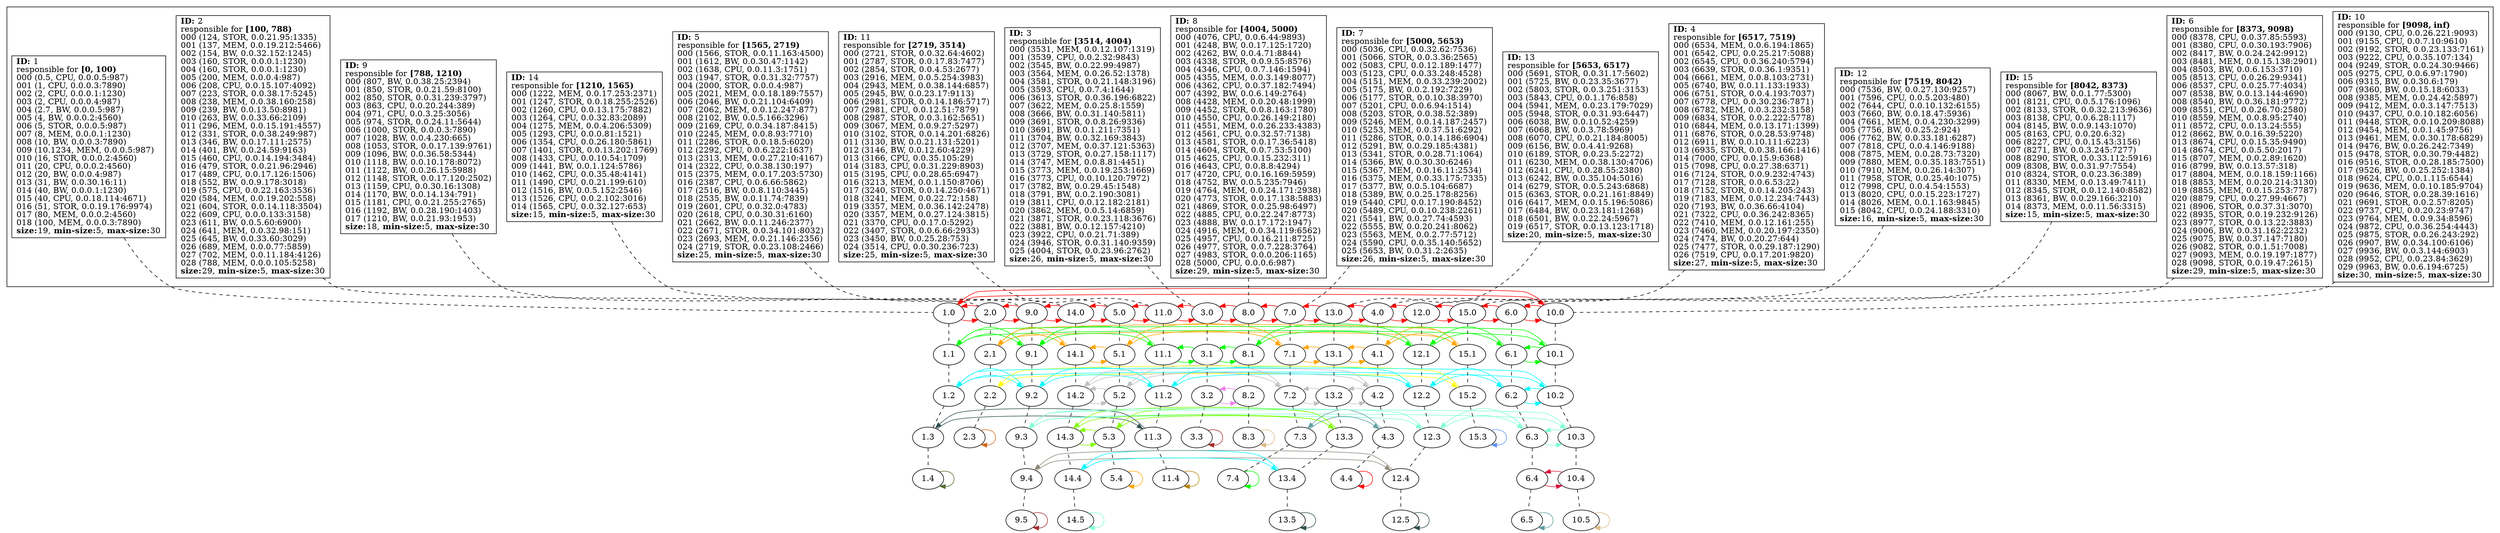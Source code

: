 strict
digraph SkipGraph {

	# vertical
	edge [dir=none style=dashed]
	subgraph {
		"1" -> "1.0" -> "1.1" -> "1.2" -> "1.3" -> "1.4"
		}
	subgraph {
		"2" -> "2.0" -> "2.1" -> "2.2" -> "2.3"
		}
	subgraph {
		"9" -> "9.0" -> "9.1" -> "9.2" -> "9.3" -> "9.4" -> "9.5"
		}
	subgraph {
		"14" -> "14.0" -> "14.1" -> "14.2" -> "14.3" -> "14.4" -> "14.5"
		}
	subgraph {
		"5" -> "5.0" -> "5.1" -> "5.2" -> "5.3" -> "5.4"
		}
	subgraph {
		"11" -> "11.0" -> "11.1" -> "11.2" -> "11.3" -> "11.4"
		}
	subgraph {
		"3" -> "3.0" -> "3.1" -> "3.2" -> "3.3"
		}
	subgraph {
		"8" -> "8.0" -> "8.1" -> "8.2" -> "8.3"
		}
	subgraph {
		"7" -> "7.0" -> "7.1" -> "7.2" -> "7.3" -> "7.4"
		}
	subgraph {
		"13" -> "13.0" -> "13.1" -> "13.2" -> "13.3" -> "13.4" -> "13.5"
		}
	subgraph {
		"4" -> "4.0" -> "4.1" -> "4.2" -> "4.3" -> "4.4"
		}
	subgraph {
		"12" -> "12.0" -> "12.1" -> "12.2" -> "12.3" -> "12.4" -> "12.5"
		}
	subgraph {
		"15" -> "15.0" -> "15.1" -> "15.2" -> "15.3"
		}
	subgraph {
		"6" -> "6.0" -> "6.1" -> "6.2" -> "6.3" -> "6.4" -> "6.5"
		}
	subgraph {
		"10" -> "10.0" -> "10.1" -> "10.2" -> "10.3" -> "10.4" -> "10.5"
		}

	# horizontal
	edge [dir=forward, style=solid]
	subgraph cluster_content {
		rank = same
		"1" [shape=box, label=
			<
				<B>ID:</B> 1<BR ALIGN="LEFT"/>
				responsible for <B>[0, 100)</B><BR ALIGN="LEFT"/>
				000 (0.5, CPU, 0.0.0.5:987)<BR ALIGN="LEFT"/>
				001 (1, CPU, 0.0.0.3:7890)<BR ALIGN="LEFT"/>
				002 (2, CPU, 0.0.0.1:1230)<BR ALIGN="LEFT"/>
				003 (2, CPU, 0.0.0.4:987)<BR ALIGN="LEFT"/>
				004 (2.7, BW, 0.0.0.5:987)<BR ALIGN="LEFT"/>
				005 (4, BW, 0.0.0.2:4560)<BR ALIGN="LEFT"/>
				006 (5, STOR, 0.0.0.5:987)<BR ALIGN="LEFT"/>
				007 (8, MEM, 0.0.0.1:1230)<BR ALIGN="LEFT"/>
				008 (10, BW, 0.0.0.3:7890)<BR ALIGN="LEFT"/>
				009 (10.1234, MEM, 0.0.0.5:987)<BR ALIGN="LEFT"/>
				010 (16, STOR, 0.0.0.2:4560)<BR ALIGN="LEFT"/>
				011 (20, CPU, 0.0.0.2:4560)<BR ALIGN="LEFT"/>
				012 (20, BW, 0.0.0.4:987)<BR ALIGN="LEFT"/>
				013 (31, BW, 0.0.30.16:11)<BR ALIGN="LEFT"/>
				014 (40, BW, 0.0.0.1:1230)<BR ALIGN="LEFT"/>
				015 (40, CPU, 0.0.18.114:4671)<BR ALIGN="LEFT"/>
				016 (51, STOR, 0.0.19.176:9974)<BR ALIGN="LEFT"/>
				017 (80, MEM, 0.0.0.2:4560)<BR ALIGN="LEFT"/>
				018 (100, MEM, 0.0.0.3:7890)<BR ALIGN="LEFT"/>
			<B>size:</B>19, <B>min-size:</B>5, <B>max-size:</B>30<BR ALIGN="LEFT"/>			>]
		"2" [shape=box, label=
			<
				<B>ID:</B> 2<BR ALIGN="LEFT"/>
				responsible for <B>[100, 788)</B><BR ALIGN="LEFT"/>
				000 (124, STOR, 0.0.21.95:1335)<BR ALIGN="LEFT"/>
				001 (137, MEM, 0.0.19.212:5466)<BR ALIGN="LEFT"/>
				002 (154, BW, 0.0.32.152:1245)<BR ALIGN="LEFT"/>
				003 (160, STOR, 0.0.0.1:1230)<BR ALIGN="LEFT"/>
				004 (160, STOR, 0.0.0.1:1230)<BR ALIGN="LEFT"/>
				005 (200, MEM, 0.0.0.4:987)<BR ALIGN="LEFT"/>
				006 (208, CPU, 0.0.15.107:4092)<BR ALIGN="LEFT"/>
				007 (223, STOR, 0.0.38.17:5245)<BR ALIGN="LEFT"/>
				008 (238, MEM, 0.0.38.160:258)<BR ALIGN="LEFT"/>
				009 (239, BW, 0.0.13.50:8981)<BR ALIGN="LEFT"/>
				010 (263, BW, 0.0.33.66:2109)<BR ALIGN="LEFT"/>
				011 (296, MEM, 0.0.15.191:4557)<BR ALIGN="LEFT"/>
				012 (331, STOR, 0.0.38.249:987)<BR ALIGN="LEFT"/>
				013 (346, BW, 0.0.17.111:2575)<BR ALIGN="LEFT"/>
				014 (401, BW, 0.0.24.59:9163)<BR ALIGN="LEFT"/>
				015 (460, CPU, 0.0.14.194:3484)<BR ALIGN="LEFT"/>
				016 (479, STOR, 0.0.21.96:2946)<BR ALIGN="LEFT"/>
				017 (489, CPU, 0.0.17.126:1506)<BR ALIGN="LEFT"/>
				018 (552, BW, 0.0.9.178:3018)<BR ALIGN="LEFT"/>
				019 (575, CPU, 0.0.22.163:3536)<BR ALIGN="LEFT"/>
				020 (584, MEM, 0.0.19.202:558)<BR ALIGN="LEFT"/>
				021 (604, STOR, 0.0.14.118:3504)<BR ALIGN="LEFT"/>
				022 (609, CPU, 0.0.0.133:3158)<BR ALIGN="LEFT"/>
				023 (611, BW, 0.0.5.60:6900)<BR ALIGN="LEFT"/>
				024 (641, MEM, 0.0.32.98:151)<BR ALIGN="LEFT"/>
				025 (645, BW, 0.0.33.60:3029)<BR ALIGN="LEFT"/>
				026 (689, MEM, 0.0.0.77:5859)<BR ALIGN="LEFT"/>
				027 (702, MEM, 0.0.11.184:4126)<BR ALIGN="LEFT"/>
				028 (788, MEM, 0.0.0.105:5258)<BR ALIGN="LEFT"/>
			<B>size:</B>29, <B>min-size:</B>5, <B>max-size:</B>30<BR ALIGN="LEFT"/>			>]
		"9" [shape=box, label=
			<
				<B>ID:</B> 9<BR ALIGN="LEFT"/>
				responsible for <B>[788, 1210)</B><BR ALIGN="LEFT"/>
				000 (807, BW, 0.0.38.25:2394)<BR ALIGN="LEFT"/>
				001 (850, STOR, 0.0.21.59:8100)<BR ALIGN="LEFT"/>
				002 (850, STOR, 0.0.31.239:3797)<BR ALIGN="LEFT"/>
				003 (863, CPU, 0.0.20.244:389)<BR ALIGN="LEFT"/>
				004 (971, CPU, 0.0.3.25:3056)<BR ALIGN="LEFT"/>
				005 (974, STOR, 0.0.24.11:5644)<BR ALIGN="LEFT"/>
				006 (1000, STOR, 0.0.0.3:7890)<BR ALIGN="LEFT"/>
				007 (1028, BW, 0.0.4.230:665)<BR ALIGN="LEFT"/>
				008 (1053, STOR, 0.0.17.139:9761)<BR ALIGN="LEFT"/>
				009 (1096, BW, 0.0.36.58:5344)<BR ALIGN="LEFT"/>
				010 (1118, BW, 0.0.10.178:8072)<BR ALIGN="LEFT"/>
				011 (1122, BW, 0.0.26.15:5988)<BR ALIGN="LEFT"/>
				012 (1148, STOR, 0.0.17.120:2502)<BR ALIGN="LEFT"/>
				013 (1159, CPU, 0.0.30.16:1308)<BR ALIGN="LEFT"/>
				014 (1170, BW, 0.0.14.134:791)<BR ALIGN="LEFT"/>
				015 (1181, CPU, 0.0.21.255:2765)<BR ALIGN="LEFT"/>
				016 (1192, BW, 0.0.28.190:1403)<BR ALIGN="LEFT"/>
				017 (1210, BW, 0.0.21.93:1953)<BR ALIGN="LEFT"/>
			<B>size:</B>18, <B>min-size:</B>5, <B>max-size:</B>30<BR ALIGN="LEFT"/>			>]
		"14" [shape=box, label=
			<
				<B>ID:</B> 14<BR ALIGN="LEFT"/>
				responsible for <B>[1210, 1565)</B><BR ALIGN="LEFT"/>
				000 (1222, MEM, 0.0.17.253:2371)<BR ALIGN="LEFT"/>
				001 (1247, STOR, 0.0.18.255:2526)<BR ALIGN="LEFT"/>
				002 (1260, CPU, 0.0.13.175:7882)<BR ALIGN="LEFT"/>
				003 (1264, CPU, 0.0.32.83:2089)<BR ALIGN="LEFT"/>
				004 (1275, MEM, 0.0.4.206:5309)<BR ALIGN="LEFT"/>
				005 (1293, CPU, 0.0.0.81:1521)<BR ALIGN="LEFT"/>
				006 (1354, CPU, 0.0.26.180:5861)<BR ALIGN="LEFT"/>
				007 (1401, STOR, 0.0.13.202:1769)<BR ALIGN="LEFT"/>
				008 (1433, CPU, 0.0.10.54:1709)<BR ALIGN="LEFT"/>
				009 (1441, BW, 0.0.1.124:5786)<BR ALIGN="LEFT"/>
				010 (1462, CPU, 0.0.35.48:4141)<BR ALIGN="LEFT"/>
				011 (1490, CPU, 0.0.21.199:610)<BR ALIGN="LEFT"/>
				012 (1516, BW, 0.0.5.152:2546)<BR ALIGN="LEFT"/>
				013 (1526, CPU, 0.0.2.102:3016)<BR ALIGN="LEFT"/>
				014 (1565, CPU, 0.0.32.127:653)<BR ALIGN="LEFT"/>
			<B>size:</B>15, <B>min-size:</B>5, <B>max-size:</B>30<BR ALIGN="LEFT"/>			>]
		"5" [shape=box, label=
			<
				<B>ID:</B> 5<BR ALIGN="LEFT"/>
				responsible for <B>[1565, 2719)</B><BR ALIGN="LEFT"/>
				000 (1566, STOR, 0.0.11.163:4500)<BR ALIGN="LEFT"/>
				001 (1612, BW, 0.0.30.47:1142)<BR ALIGN="LEFT"/>
				002 (1638, CPU, 0.0.11.3:1751)<BR ALIGN="LEFT"/>
				003 (1947, STOR, 0.0.31.32:7757)<BR ALIGN="LEFT"/>
				004 (2000, STOR, 0.0.0.4:987)<BR ALIGN="LEFT"/>
				005 (2021, MEM, 0.0.18.189:7557)<BR ALIGN="LEFT"/>
				006 (2046, BW, 0.0.21.104:6409)<BR ALIGN="LEFT"/>
				007 (2062, MEM, 0.0.12.247:877)<BR ALIGN="LEFT"/>
				008 (2102, BW, 0.0.5.166:3296)<BR ALIGN="LEFT"/>
				009 (2169, CPU, 0.0.34.187:8415)<BR ALIGN="LEFT"/>
				010 (2245, MEM, 0.0.8.93:7710)<BR ALIGN="LEFT"/>
				011 (2286, STOR, 0.0.18.5:6020)<BR ALIGN="LEFT"/>
				012 (2292, CPU, 0.0.6.222:1637)<BR ALIGN="LEFT"/>
				013 (2313, MEM, 0.0.27.210:4167)<BR ALIGN="LEFT"/>
				014 (2322, CPU, 0.0.38.130:197)<BR ALIGN="LEFT"/>
				015 (2375, MEM, 0.0.17.203:5730)<BR ALIGN="LEFT"/>
				016 (2387, CPU, 0.0.6.66:5862)<BR ALIGN="LEFT"/>
				017 (2516, BW, 0.0.8.110:3445)<BR ALIGN="LEFT"/>
				018 (2535, BW, 0.0.11.74:7839)<BR ALIGN="LEFT"/>
				019 (2601, CPU, 0.0.32.0:4783)<BR ALIGN="LEFT"/>
				020 (2618, CPU, 0.0.30.31:6160)<BR ALIGN="LEFT"/>
				021 (2662, BW, 0.0.11.246:2377)<BR ALIGN="LEFT"/>
				022 (2671, STOR, 0.0.34.101:8032)<BR ALIGN="LEFT"/>
				023 (2693, MEM, 0.0.21.146:2356)<BR ALIGN="LEFT"/>
				024 (2719, STOR, 0.0.23.108:2466)<BR ALIGN="LEFT"/>
			<B>size:</B>25, <B>min-size:</B>5, <B>max-size:</B>30<BR ALIGN="LEFT"/>			>]
		"11" [shape=box, label=
			<
				<B>ID:</B> 11<BR ALIGN="LEFT"/>
				responsible for <B>[2719, 3514)</B><BR ALIGN="LEFT"/>
				000 (2721, STOR, 0.0.32.64:4602)<BR ALIGN="LEFT"/>
				001 (2787, STOR, 0.0.17.83:7477)<BR ALIGN="LEFT"/>
				002 (2854, STOR, 0.0.4.53:2677)<BR ALIGN="LEFT"/>
				003 (2916, MEM, 0.0.5.254:3983)<BR ALIGN="LEFT"/>
				004 (2943, MEM, 0.0.38.144:6857)<BR ALIGN="LEFT"/>
				005 (2945, BW, 0.0.23.17:9113)<BR ALIGN="LEFT"/>
				006 (2981, STOR, 0.0.14.186:5717)<BR ALIGN="LEFT"/>
				007 (2981, CPU, 0.0.12.51:7879)<BR ALIGN="LEFT"/>
				008 (2987, STOR, 0.0.3.162:5651)<BR ALIGN="LEFT"/>
				009 (3067, MEM, 0.0.9.27:5297)<BR ALIGN="LEFT"/>
				010 (3102, STOR, 0.0.14.201:6826)<BR ALIGN="LEFT"/>
				011 (3130, BW, 0.0.21.131:5201)<BR ALIGN="LEFT"/>
				012 (3146, BW, 0.0.12.60:4229)<BR ALIGN="LEFT"/>
				013 (3166, CPU, 0.0.35.105:29)<BR ALIGN="LEFT"/>
				014 (3183, CPU, 0.0.31.229:8903)<BR ALIGN="LEFT"/>
				015 (3195, CPU, 0.0.28.65:6947)<BR ALIGN="LEFT"/>
				016 (3213, MEM, 0.0.1.150:8706)<BR ALIGN="LEFT"/>
				017 (3240, STOR, 0.0.14.250:4671)<BR ALIGN="LEFT"/>
				018 (3241, MEM, 0.0.22.72:158)<BR ALIGN="LEFT"/>
				019 (3357, MEM, 0.0.36.142:2478)<BR ALIGN="LEFT"/>
				020 (3357, MEM, 0.0.27.124:3815)<BR ALIGN="LEFT"/>
				021 (3370, CPU, 0.0.17.0:5292)<BR ALIGN="LEFT"/>
				022 (3407, STOR, 0.0.6.66:2933)<BR ALIGN="LEFT"/>
				023 (3450, BW, 0.0.25.28:753)<BR ALIGN="LEFT"/>
				024 (3514, CPU, 0.0.30.236:723)<BR ALIGN="LEFT"/>
			<B>size:</B>25, <B>min-size:</B>5, <B>max-size:</B>30<BR ALIGN="LEFT"/>			>]
		"3" [shape=box, label=
			<
				<B>ID:</B> 3<BR ALIGN="LEFT"/>
				responsible for <B>[3514, 4004)</B><BR ALIGN="LEFT"/>
				000 (3531, MEM, 0.0.12.107:1319)<BR ALIGN="LEFT"/>
				001 (3539, CPU, 0.0.2.32:9843)<BR ALIGN="LEFT"/>
				002 (3545, BW, 0.0.22.99:4987)<BR ALIGN="LEFT"/>
				003 (3564, MEM, 0.0.26.52:1378)<BR ALIGN="LEFT"/>
				004 (3581, STOR, 0.0.21.148:3196)<BR ALIGN="LEFT"/>
				005 (3593, CPU, 0.0.7.4:1644)<BR ALIGN="LEFT"/>
				006 (3613, STOR, 0.0.36.196:6822)<BR ALIGN="LEFT"/>
				007 (3622, MEM, 0.0.25.8:1559)<BR ALIGN="LEFT"/>
				008 (3666, BW, 0.0.31.140:5811)<BR ALIGN="LEFT"/>
				009 (3691, STOR, 0.0.8.26:9336)<BR ALIGN="LEFT"/>
				010 (3691, BW, 0.0.1.211:7351)<BR ALIGN="LEFT"/>
				011 (3704, BW, 0.0.32.169:3843)<BR ALIGN="LEFT"/>
				012 (3707, MEM, 0.0.37.121:5363)<BR ALIGN="LEFT"/>
				013 (3729, STOR, 0.0.27.158:1117)<BR ALIGN="LEFT"/>
				014 (3747, MEM, 0.0.8.81:4451)<BR ALIGN="LEFT"/>
				015 (3773, MEM, 0.0.19.253:1669)<BR ALIGN="LEFT"/>
				016 (3773, CPU, 0.0.10.120:7972)<BR ALIGN="LEFT"/>
				017 (3782, BW, 0.0.29.45:1548)<BR ALIGN="LEFT"/>
				018 (3791, BW, 0.0.2.190:3081)<BR ALIGN="LEFT"/>
				019 (3811, CPU, 0.0.12.182:2181)<BR ALIGN="LEFT"/>
				020 (3862, MEM, 0.0.5.14:6859)<BR ALIGN="LEFT"/>
				021 (3871, STOR, 0.0.23.118:3676)<BR ALIGN="LEFT"/>
				022 (3881, BW, 0.0.12.157:4210)<BR ALIGN="LEFT"/>
				023 (3922, CPU, 0.0.21.71:389)<BR ALIGN="LEFT"/>
				024 (3946, STOR, 0.0.31.140:9359)<BR ALIGN="LEFT"/>
				025 (4004, STOR, 0.0.23.96:2762)<BR ALIGN="LEFT"/>
			<B>size:</B>26, <B>min-size:</B>5, <B>max-size:</B>30<BR ALIGN="LEFT"/>			>]
		"8" [shape=box, label=
			<
				<B>ID:</B> 8<BR ALIGN="LEFT"/>
				responsible for <B>[4004, 5000)</B><BR ALIGN="LEFT"/>
				000 (4076, CPU, 0.0.6.44:9893)<BR ALIGN="LEFT"/>
				001 (4248, BW, 0.0.17.125:1720)<BR ALIGN="LEFT"/>
				002 (4262, BW, 0.0.4.71:8844)<BR ALIGN="LEFT"/>
				003 (4338, STOR, 0.0.9.55:8576)<BR ALIGN="LEFT"/>
				004 (4346, CPU, 0.0.7.146:1594)<BR ALIGN="LEFT"/>
				005 (4355, MEM, 0.0.3.149:8077)<BR ALIGN="LEFT"/>
				006 (4362, CPU, 0.0.37.182:7494)<BR ALIGN="LEFT"/>
				007 (4392, BW, 0.0.6.149:2764)<BR ALIGN="LEFT"/>
				008 (4428, MEM, 0.0.20.48:1999)<BR ALIGN="LEFT"/>
				009 (4452, STOR, 0.0.8.163:1780)<BR ALIGN="LEFT"/>
				010 (4550, CPU, 0.0.26.149:2180)<BR ALIGN="LEFT"/>
				011 (4551, MEM, 0.0.26.233:4383)<BR ALIGN="LEFT"/>
				012 (4561, CPU, 0.0.32.57:7138)<BR ALIGN="LEFT"/>
				013 (4581, STOR, 0.0.17.36:5418)<BR ALIGN="LEFT"/>
				014 (4604, STOR, 0.0.7.53:5100)<BR ALIGN="LEFT"/>
				015 (4625, CPU, 0.0.15.232:311)<BR ALIGN="LEFT"/>
				016 (4643, CPU, 0.0.8.8:4294)<BR ALIGN="LEFT"/>
				017 (4720, CPU, 0.0.16.169:5959)<BR ALIGN="LEFT"/>
				018 (4752, BW, 0.0.5.235:7946)<BR ALIGN="LEFT"/>
				019 (4764, MEM, 0.0.24.171:2938)<BR ALIGN="LEFT"/>
				020 (4773, STOR, 0.0.17.138:5883)<BR ALIGN="LEFT"/>
				021 (4869, STOR, 0.0.25.98:6497)<BR ALIGN="LEFT"/>
				022 (4885, CPU, 0.0.22.247:8773)<BR ALIGN="LEFT"/>
				023 (4888, BW, 0.0.17.172:1947)<BR ALIGN="LEFT"/>
				024 (4916, MEM, 0.0.34.119:6562)<BR ALIGN="LEFT"/>
				025 (4957, CPU, 0.0.16.211:8725)<BR ALIGN="LEFT"/>
				026 (4977, STOR, 0.0.7.228:3764)<BR ALIGN="LEFT"/>
				027 (4983, STOR, 0.0.0.206:1165)<BR ALIGN="LEFT"/>
				028 (5000, CPU, 0.0.0.6:987)<BR ALIGN="LEFT"/>
			<B>size:</B>29, <B>min-size:</B>5, <B>max-size:</B>30<BR ALIGN="LEFT"/>			>]
		"7" [shape=box, label=
			<
				<B>ID:</B> 7<BR ALIGN="LEFT"/>
				responsible for <B>[5000, 5653)</B><BR ALIGN="LEFT"/>
				000 (5036, CPU, 0.0.32.62:7536)<BR ALIGN="LEFT"/>
				001 (5066, STOR, 0.0.3.36:2565)<BR ALIGN="LEFT"/>
				002 (5083, CPU, 0.0.12.189:1477)<BR ALIGN="LEFT"/>
				003 (5123, CPU, 0.0.33.248:4528)<BR ALIGN="LEFT"/>
				004 (5151, MEM, 0.0.33.239:2002)<BR ALIGN="LEFT"/>
				005 (5175, BW, 0.0.2.192:7229)<BR ALIGN="LEFT"/>
				006 (5177, STOR, 0.0.10.38:3970)<BR ALIGN="LEFT"/>
				007 (5201, CPU, 0.0.6.94:1514)<BR ALIGN="LEFT"/>
				008 (5203, STOR, 0.0.38.52:389)<BR ALIGN="LEFT"/>
				009 (5246, MEM, 0.0.14.187:2457)<BR ALIGN="LEFT"/>
				010 (5253, MEM, 0.0.37.51:6292)<BR ALIGN="LEFT"/>
				011 (5286, STOR, 0.0.14.186:6904)<BR ALIGN="LEFT"/>
				012 (5291, BW, 0.0.29.185:4381)<BR ALIGN="LEFT"/>
				013 (5341, STOR, 0.0.28.71:1064)<BR ALIGN="LEFT"/>
				014 (5366, BW, 0.0.30.30:6246)<BR ALIGN="LEFT"/>
				015 (5367, MEM, 0.0.16.11:2534)<BR ALIGN="LEFT"/>
				016 (5375, MEM, 0.0.33.175:7335)<BR ALIGN="LEFT"/>
				017 (5377, BW, 0.0.5.104:6687)<BR ALIGN="LEFT"/>
				018 (5389, BW, 0.0.25.178:8256)<BR ALIGN="LEFT"/>
				019 (5440, CPU, 0.0.17.190:8452)<BR ALIGN="LEFT"/>
				020 (5489, CPU, 0.0.10.238:2261)<BR ALIGN="LEFT"/>
				021 (5541, BW, 0.0.27.74:4593)<BR ALIGN="LEFT"/>
				022 (5555, BW, 0.0.20.241:8062)<BR ALIGN="LEFT"/>
				023 (5563, MEM, 0.0.2.77:5712)<BR ALIGN="LEFT"/>
				024 (5590, CPU, 0.0.35.140:5652)<BR ALIGN="LEFT"/>
				025 (5653, BW, 0.0.31.2:2635)<BR ALIGN="LEFT"/>
			<B>size:</B>26, <B>min-size:</B>5, <B>max-size:</B>30<BR ALIGN="LEFT"/>			>]
		"13" [shape=box, label=
			<
				<B>ID:</B> 13<BR ALIGN="LEFT"/>
				responsible for <B>[5653, 6517)</B><BR ALIGN="LEFT"/>
				000 (5691, STOR, 0.0.31.17:5602)<BR ALIGN="LEFT"/>
				001 (5725, BW, 0.0.23.35:3677)<BR ALIGN="LEFT"/>
				002 (5803, STOR, 0.0.3.251:3153)<BR ALIGN="LEFT"/>
				003 (5843, CPU, 0.0.1.176:858)<BR ALIGN="LEFT"/>
				004 (5941, MEM, 0.0.23.179:7029)<BR ALIGN="LEFT"/>
				005 (5948, STOR, 0.0.31.93:6447)<BR ALIGN="LEFT"/>
				006 (6038, BW, 0.0.10.52:4259)<BR ALIGN="LEFT"/>
				007 (6068, BW, 0.0.3.78:5969)<BR ALIGN="LEFT"/>
				008 (6070, CPU, 0.0.21.184:8005)<BR ALIGN="LEFT"/>
				009 (6156, BW, 0.0.4.41:9268)<BR ALIGN="LEFT"/>
				010 (6189, STOR, 0.0.23.5:2272)<BR ALIGN="LEFT"/>
				011 (6230, MEM, 0.0.38.130:4706)<BR ALIGN="LEFT"/>
				012 (6241, CPU, 0.0.28.55:2380)<BR ALIGN="LEFT"/>
				013 (6242, BW, 0.0.35.104:5016)<BR ALIGN="LEFT"/>
				014 (6279, STOR, 0.0.5.243:6868)<BR ALIGN="LEFT"/>
				015 (6363, STOR, 0.0.21.161:8849)<BR ALIGN="LEFT"/>
				016 (6417, MEM, 0.0.15.196:5086)<BR ALIGN="LEFT"/>
				017 (6484, BW, 0.0.23.181:1268)<BR ALIGN="LEFT"/>
				018 (6501, BW, 0.0.22.24:5967)<BR ALIGN="LEFT"/>
				019 (6517, STOR, 0.0.13.123:1718)<BR ALIGN="LEFT"/>
			<B>size:</B>20, <B>min-size:</B>5, <B>max-size:</B>30<BR ALIGN="LEFT"/>			>]
		"4" [shape=box, label=
			<
				<B>ID:</B> 4<BR ALIGN="LEFT"/>
				responsible for <B>[6517, 7519)</B><BR ALIGN="LEFT"/>
				000 (6534, MEM, 0.0.6.194:1865)<BR ALIGN="LEFT"/>
				001 (6542, CPU, 0.0.25.217:5088)<BR ALIGN="LEFT"/>
				002 (6545, CPU, 0.0.36.240:5794)<BR ALIGN="LEFT"/>
				003 (6639, STOR, 0.0.36.1:9351)<BR ALIGN="LEFT"/>
				004 (6661, MEM, 0.0.8.103:2731)<BR ALIGN="LEFT"/>
				005 (6740, BW, 0.0.11.133:1933)<BR ALIGN="LEFT"/>
				006 (6751, STOR, 0.0.4.193:7037)<BR ALIGN="LEFT"/>
				007 (6778, CPU, 0.0.30.236:7871)<BR ALIGN="LEFT"/>
				008 (6782, MEM, 0.0.3.232:3158)<BR ALIGN="LEFT"/>
				009 (6834, STOR, 0.0.2.222:5778)<BR ALIGN="LEFT"/>
				010 (6844, MEM, 0.0.13.171:1399)<BR ALIGN="LEFT"/>
				011 (6876, STOR, 0.0.28.53:9748)<BR ALIGN="LEFT"/>
				012 (6911, BW, 0.0.10.111:6223)<BR ALIGN="LEFT"/>
				013 (6935, STOR, 0.0.38.166:1416)<BR ALIGN="LEFT"/>
				014 (7000, CPU, 0.0.15.9:6368)<BR ALIGN="LEFT"/>
				015 (7098, CPU, 0.0.27.38:6371)<BR ALIGN="LEFT"/>
				016 (7124, STOR, 0.0.9.232:4743)<BR ALIGN="LEFT"/>
				017 (7128, STOR, 0.0.6.53:22)<BR ALIGN="LEFT"/>
				018 (7152, STOR, 0.0.14.205:243)<BR ALIGN="LEFT"/>
				019 (7183, MEM, 0.0.12.234:7443)<BR ALIGN="LEFT"/>
				020 (7193, BW, 0.0.36.66:4104)<BR ALIGN="LEFT"/>
				021 (7322, CPU, 0.0.36.242:8365)<BR ALIGN="LEFT"/>
				022 (7410, MEM, 0.0.12.161:255)<BR ALIGN="LEFT"/>
				023 (7460, MEM, 0.0.20.197:2350)<BR ALIGN="LEFT"/>
				024 (7474, BW, 0.0.20.27:644)<BR ALIGN="LEFT"/>
				025 (7477, STOR, 0.0.29.187:1290)<BR ALIGN="LEFT"/>
				026 (7519, CPU, 0.0.17.201:9820)<BR ALIGN="LEFT"/>
			<B>size:</B>27, <B>min-size:</B>5, <B>max-size:</B>30<BR ALIGN="LEFT"/>			>]
		"12" [shape=box, label=
			<
				<B>ID:</B> 12<BR ALIGN="LEFT"/>
				responsible for <B>[7519, 8042)</B><BR ALIGN="LEFT"/>
				000 (7536, BW, 0.0.27.130:9257)<BR ALIGN="LEFT"/>
				001 (7596, CPU, 0.0.5.203:480)<BR ALIGN="LEFT"/>
				002 (7644, CPU, 0.0.10.132:6155)<BR ALIGN="LEFT"/>
				003 (7660, BW, 0.0.18.47:5936)<BR ALIGN="LEFT"/>
				004 (7661, MEM, 0.0.4.230:3299)<BR ALIGN="LEFT"/>
				005 (7756, BW, 0.0.25.2:924)<BR ALIGN="LEFT"/>
				006 (7762, BW, 0.0.33.181:6287)<BR ALIGN="LEFT"/>
				007 (7818, CPU, 0.0.4.146:9188)<BR ALIGN="LEFT"/>
				008 (7875, MEM, 0.0.28.73:7320)<BR ALIGN="LEFT"/>
				009 (7880, MEM, 0.0.35.183:7551)<BR ALIGN="LEFT"/>
				010 (7910, MEM, 0.0.26.14:307)<BR ALIGN="LEFT"/>
				011 (7958, STOR, 0.0.25.40:1075)<BR ALIGN="LEFT"/>
				012 (7998, CPU, 0.0.4.54:1553)<BR ALIGN="LEFT"/>
				013 (8020, CPU, 0.0.15.223:1727)<BR ALIGN="LEFT"/>
				014 (8026, MEM, 0.0.1.163:9845)<BR ALIGN="LEFT"/>
				015 (8042, CPU, 0.0.24.188:3310)<BR ALIGN="LEFT"/>
			<B>size:</B>16, <B>min-size:</B>5, <B>max-size:</B>30<BR ALIGN="LEFT"/>			>]
		"15" [shape=box, label=
			<
				<B>ID:</B> 15<BR ALIGN="LEFT"/>
				responsible for <B>[8042, 8373)</B><BR ALIGN="LEFT"/>
				000 (8067, BW, 0.0.1.77:5300)<BR ALIGN="LEFT"/>
				001 (8121, CPU, 0.0.5.176:1096)<BR ALIGN="LEFT"/>
				002 (8133, STOR, 0.0.32.213:9636)<BR ALIGN="LEFT"/>
				003 (8138, CPU, 0.0.6.28:1117)<BR ALIGN="LEFT"/>
				004 (8145, BW, 0.0.9.143:1070)<BR ALIGN="LEFT"/>
				005 (8163, CPU, 0.0.20.6:32)<BR ALIGN="LEFT"/>
				006 (8227, CPU, 0.0.15.43:3156)<BR ALIGN="LEFT"/>
				007 (8271, BW, 0.0.3.245:7277)<BR ALIGN="LEFT"/>
				008 (8290, STOR, 0.0.33.112:5916)<BR ALIGN="LEFT"/>
				009 (8308, BW, 0.0.31.97:7554)<BR ALIGN="LEFT"/>
				010 (8324, STOR, 0.0.23.36:389)<BR ALIGN="LEFT"/>
				011 (8330, MEM, 0.0.13.49:7411)<BR ALIGN="LEFT"/>
				012 (8345, STOR, 0.0.12.140:8582)<BR ALIGN="LEFT"/>
				013 (8361, BW, 0.0.29.166:3210)<BR ALIGN="LEFT"/>
				014 (8373, MEM, 0.0.11.56:3315)<BR ALIGN="LEFT"/>
			<B>size:</B>15, <B>min-size:</B>5, <B>max-size:</B>30<BR ALIGN="LEFT"/>			>]
		"6" [shape=box, label=
			<
				<B>ID:</B> 6<BR ALIGN="LEFT"/>
				responsible for <B>[8373, 9098)</B><BR ALIGN="LEFT"/>
				000 (8378, CPU, 0.0.37.85:5593)<BR ALIGN="LEFT"/>
				001 (8380, CPU, 0.0.30.193:7906)<BR ALIGN="LEFT"/>
				002 (8417, BW, 0.0.24.242:9912)<BR ALIGN="LEFT"/>
				003 (8481, MEM, 0.0.15.138:2901)<BR ALIGN="LEFT"/>
				004 (8503, BW, 0.0.6.153:3710)<BR ALIGN="LEFT"/>
				005 (8513, CPU, 0.0.26.29:9341)<BR ALIGN="LEFT"/>
				006 (8537, CPU, 0.0.25.77:4034)<BR ALIGN="LEFT"/>
				007 (8538, BW, 0.0.13.144:4690)<BR ALIGN="LEFT"/>
				008 (8540, BW, 0.0.36.181:9772)<BR ALIGN="LEFT"/>
				009 (8551, CPU, 0.0.26.70:2580)<BR ALIGN="LEFT"/>
				010 (8559, MEM, 0.0.8.95:2740)<BR ALIGN="LEFT"/>
				011 (8572, CPU, 0.0.13.24:555)<BR ALIGN="LEFT"/>
				012 (8662, BW, 0.0.16.39:5220)<BR ALIGN="LEFT"/>
				013 (8674, CPU, 0.0.15.35:9490)<BR ALIGN="LEFT"/>
				014 (8674, CPU, 0.0.5.50:2017)<BR ALIGN="LEFT"/>
				015 (8707, MEM, 0.0.2.89:1620)<BR ALIGN="LEFT"/>
				016 (8799, BW, 0.0.13.57:318)<BR ALIGN="LEFT"/>
				017 (8804, MEM, 0.0.18.159:1166)<BR ALIGN="LEFT"/>
				018 (8853, MEM, 0.0.20.214:3130)<BR ALIGN="LEFT"/>
				019 (8855, MEM, 0.0.15.253:7787)<BR ALIGN="LEFT"/>
				020 (8879, CPU, 0.0.27.99:4667)<BR ALIGN="LEFT"/>
				021 (8906, STOR, 0.0.37.31:3070)<BR ALIGN="LEFT"/>
				022 (8935, STOR, 0.0.19.232:9126)<BR ALIGN="LEFT"/>
				023 (8977, STOR, 0.0.13.22:3883)<BR ALIGN="LEFT"/>
				024 (9006, BW, 0.0.31.162:2232)<BR ALIGN="LEFT"/>
				025 (9075, BW, 0.0.37.147:7180)<BR ALIGN="LEFT"/>
				026 (9082, STOR, 0.0.1.51:7008)<BR ALIGN="LEFT"/>
				027 (9093, MEM, 0.0.19.197:1877)<BR ALIGN="LEFT"/>
				028 (9098, STOR, 0.0.19.47:2615)<BR ALIGN="LEFT"/>
			<B>size:</B>29, <B>min-size:</B>5, <B>max-size:</B>30<BR ALIGN="LEFT"/>			>]
		"10" [shape=box, label=
			<
				<B>ID:</B> 10<BR ALIGN="LEFT"/>
				responsible for <B>[9098, inf)</B><BR ALIGN="LEFT"/>
				000 (9130, CPU, 0.0.26.221:9093)<BR ALIGN="LEFT"/>
				001 (9155, CPU, 0.0.7.10:9610)<BR ALIGN="LEFT"/>
				002 (9192, STOR, 0.0.23.133:7161)<BR ALIGN="LEFT"/>
				003 (9222, CPU, 0.0.35.107:134)<BR ALIGN="LEFT"/>
				004 (9249, STOR, 0.0.24.30:9466)<BR ALIGN="LEFT"/>
				005 (9275, CPU, 0.0.6.97:1790)<BR ALIGN="LEFT"/>
				006 (9315, BW, 0.0.30.6:179)<BR ALIGN="LEFT"/>
				007 (9360, BW, 0.0.15.18:6033)<BR ALIGN="LEFT"/>
				008 (9385, MEM, 0.0.24.42:5897)<BR ALIGN="LEFT"/>
				009 (9412, MEM, 0.0.3.147:7513)<BR ALIGN="LEFT"/>
				010 (9437, CPU, 0.0.10.182:6056)<BR ALIGN="LEFT"/>
				011 (9448, STOR, 0.0.10.209:8088)<BR ALIGN="LEFT"/>
				012 (9454, MEM, 0.0.1.45:9756)<BR ALIGN="LEFT"/>
				013 (9461, MEM, 0.0.30.178:6829)<BR ALIGN="LEFT"/>
				014 (9476, BW, 0.0.26.242:7349)<BR ALIGN="LEFT"/>
				015 (9478, STOR, 0.0.30.79:4482)<BR ALIGN="LEFT"/>
				016 (9516, STOR, 0.0.28.185:7500)<BR ALIGN="LEFT"/>
				017 (9526, BW, 0.0.25.252:1384)<BR ALIGN="LEFT"/>
				018 (9624, CPU, 0.0.1.115:6544)<BR ALIGN="LEFT"/>
				019 (9636, MEM, 0.0.10.185:9704)<BR ALIGN="LEFT"/>
				020 (9646, STOR, 0.0.28.39:1616)<BR ALIGN="LEFT"/>
				021 (9691, STOR, 0.0.2.57:8205)<BR ALIGN="LEFT"/>
				022 (9737, CPU, 0.0.20.23:9747)<BR ALIGN="LEFT"/>
				023 (9764, MEM, 0.0.9.34:8596)<BR ALIGN="LEFT"/>
				024 (9872, CPU, 0.0.36.254:4443)<BR ALIGN="LEFT"/>
				025 (9875, STOR, 0.0.26.243:292)<BR ALIGN="LEFT"/>
				026 (9907, BW, 0.0.34.100:6106)<BR ALIGN="LEFT"/>
				027 (9936, BW, 0.0.3.144:6903)<BR ALIGN="LEFT"/>
				028 (9952, CPU, 0.0.23.84:3629)<BR ALIGN="LEFT"/>
				029 (9963, BW, 0.0.6.194:6725)<BR ALIGN="LEFT"/>
			<B>size:</B>30, <B>min-size:</B>5, <B>max-size:</B>30<BR ALIGN="LEFT"/>			>]
	}

	edge [color=red]
	subgraph 1 {
		rank = same
		label = "Level 0"
		subgraph {
			"1.0" -> "2.0"
			"1.0" -> "10.0"
		}
		subgraph {
			"2.0" -> "9.0"
			"2.0" -> "1.0"
		}
		subgraph {
			"9.0" -> "14.0"
			"9.0" -> "2.0"
		}
		subgraph {
			"14.0" -> "5.0"
			"14.0" -> "9.0"
		}
		subgraph {
			"5.0" -> "11.0"
			"5.0" -> "14.0"
		}
		subgraph {
			"11.0" -> "3.0"
			"11.0" -> "5.0"
		}
		subgraph {
			"3.0" -> "8.0"
			"3.0" -> "11.0"
		}
		subgraph {
			"8.0" -> "7.0"
			"8.0" -> "3.0"
		}
		subgraph {
			"7.0" -> "13.0"
			"7.0" -> "8.0"
		}
		subgraph {
			"13.0" -> "4.0"
			"13.0" -> "7.0"
		}
		subgraph {
			"4.0" -> "12.0"
			"4.0" -> "13.0"
		}
		subgraph {
			"12.0" -> "15.0"
			"12.0" -> "4.0"
		}
		subgraph {
			"15.0" -> "6.0"
			"15.0" -> "12.0"
		}
		subgraph {
			"6.0" -> "10.0"
			"6.0" -> "15.0"
		}
		subgraph {
			"10.0" -> "1.0"
			"10.0" -> "6.0"
		}
	}

	edge [color=green]
	subgraph 10 {
		rank = same
		label = "Level 1 (0)"
		subgraph {
			"1.1" -> "9.1"
			"1.1" -> "10.1"
		}
		subgraph {
			"9.1" -> "11.1"
			"9.1" -> "1.1"
		}
		subgraph {
			"11.1" -> "3.1"
			"11.1" -> "9.1"
		}
		subgraph {
			"3.1" -> "8.1"
			"3.1" -> "11.1"
		}
		subgraph {
			"8.1" -> "12.1"
			"8.1" -> "3.1"
		}
		subgraph {
			"12.1" -> "6.1"
			"12.1" -> "8.1"
		}
		subgraph {
			"6.1" -> "10.1"
			"6.1" -> "12.1"
		}
		subgraph {
			"10.1" -> "1.1"
			"10.1" -> "6.1"
		}
	}

	edge [color=cyan]
	subgraph 100 {
		rank = same
		label = "Level 2 (00)"
		subgraph {
			"1.2" -> "9.2"
			"1.2" -> "10.2"
		}
		subgraph {
			"9.2" -> "11.2"
			"9.2" -> "1.2"
		}
		subgraph {
			"11.2" -> "12.2"
			"11.2" -> "9.2"
		}
		subgraph {
			"12.2" -> "6.2"
			"12.2" -> "11.2"
		}
		subgraph {
			"6.2" -> "10.2"
			"6.2" -> "12.2"
		}
		subgraph {
			"10.2" -> "1.2"
			"10.2" -> "6.2"
		}
	}

	edge [color=aquamarine]
	subgraph 1000 {
		rank = same
		label = "Level 3 (000)"
		subgraph {
			"9.3" -> "12.3"
			"9.3" -> "10.3"
		}
		subgraph {
			"12.3" -> "6.3"
			"12.3" -> "9.3"
		}
		subgraph {
			"6.3" -> "10.3"
			"6.3" -> "12.3"
		}
		subgraph {
			"10.3" -> "9.3"
			"10.3" -> "6.3"
		}
	}

	edge [color=cornsilk4]
	subgraph 10000 {
		rank = same
		label = "Level 4 (0000)"
		subgraph {
			"9.4" -> "12.4"
			"9.4" -> "12.4"
		}
		subgraph {
			"12.4" -> "9.4"
			"12.4" -> "9.4"
		}
	}

	edge [color=darkslategray]
	subgraph 100000 {
		rank = same
		label = "Level 5 (00000)"
		subgraph {
			"12.5" -> "12.5"
			"12.5" -> "12.5"
		}
	}

	edge [color=brown]
	subgraph 100001 {
		rank = same
		label = "Level 5 (00001)"
		subgraph {
			"9.5" -> "9.5"
			"9.5" -> "9.5"
		}
	}

	edge [color=crimson]
	subgraph 10001 {
		rank = same
		label = "Level 4 (0001)"
		subgraph {
			"6.4" -> "10.4"
			"6.4" -> "10.4"
		}
		subgraph {
			"10.4" -> "6.4"
			"10.4" -> "6.4"
		}
	}

	edge [color=burlywood]
	subgraph 100010 {
		rank = same
		label = "Level 5 (00010)"
		subgraph {
			"10.5" -> "10.5"
			"10.5" -> "10.5"
		}
	}

	edge [color=cadetblue]
	subgraph 100011 {
		rank = same
		label = "Level 5 (00011)"
		subgraph {
			"6.5" -> "6.5"
			"6.5" -> "6.5"
		}
	}

	edge [color=darkslategray]
	subgraph 1001 {
		rank = same
		label = "Level 3 (001)"
		subgraph {
			"1.3" -> "11.3"
			"1.3" -> "11.3"
		}
		subgraph {
			"11.3" -> "1.3"
			"11.3" -> "1.3"
		}
	}

	edge [color=darkgoldenrod]
	subgraph 10010 {
		rank = same
		label = "Level 4 (0010)"
		subgraph {
			"11.4" -> "11.4"
			"11.4" -> "11.4"
		}
	}

	edge [color=darkolivegreen]
	subgraph 10011 {
		rank = same
		label = "Level 4 (0011)"
		subgraph {
			"1.4" -> "1.4"
			"1.4" -> "1.4"
		}
	}

	edge [color=violet]
	subgraph 101 {
		rank = same
		label = "Level 2 (01)"
		subgraph {
			"3.2" -> "8.2"
			"3.2" -> "8.2"
		}
		subgraph {
			"8.2" -> "3.2"
			"8.2" -> "3.2"
		}
	}

	edge [color=brown]
	subgraph 1010 {
		rank = same
		label = "Level 3 (010)"
		subgraph {
			"3.3" -> "3.3"
			"3.3" -> "3.3"
		}
	}

	edge [color=burlywood]
	subgraph 1011 {
		rank = same
		label = "Level 3 (011)"
		subgraph {
			"8.3" -> "8.3"
			"8.3" -> "8.3"
		}
	}

	edge [color=orange]
	subgraph 11 {
		rank = same
		label = "Level 1 (1)"
		subgraph {
			"2.1" -> "14.1"
			"2.1" -> "15.1"
		}
		subgraph {
			"14.1" -> "5.1"
			"14.1" -> "2.1"
		}
		subgraph {
			"5.1" -> "7.1"
			"5.1" -> "14.1"
		}
		subgraph {
			"7.1" -> "13.1"
			"7.1" -> "5.1"
		}
		subgraph {
			"13.1" -> "4.1"
			"13.1" -> "7.1"
		}
		subgraph {
			"4.1" -> "15.1"
			"4.1" -> "13.1"
		}
		subgraph {
			"15.1" -> "2.1"
			"15.1" -> "4.1"
		}
	}

	edge [color=grey]
	subgraph 110 {
		rank = same
		label = "Level 2 (10)"
		subgraph {
			"14.2" -> "5.2"
			"14.2" -> "4.2"
		}
		subgraph {
			"5.2" -> "7.2"
			"5.2" -> "14.2"
		}
		subgraph {
			"7.2" -> "13.2"
			"7.2" -> "5.2"
		}
		subgraph {
			"13.2" -> "4.2"
			"13.2" -> "7.2"
		}
		subgraph {
			"4.2" -> "14.2"
			"4.2" -> "13.2"
		}
	}

	edge [color=cadetblue]
	subgraph 1100 {
		rank = same
		label = "Level 3 (100)"
		subgraph {
			"7.3" -> "4.3"
			"7.3" -> "4.3"
		}
		subgraph {
			"4.3" -> "7.3"
			"4.3" -> "7.3"
		}
	}

	edge [color=red]
	subgraph 11000 {
		rank = same
		label = "Level 4 (1000)"
		subgraph {
			"4.4" -> "4.4"
			"4.4" -> "4.4"
		}
	}

	edge [color=green]
	subgraph 11001 {
		rank = same
		label = "Level 4 (1001)"
		subgraph {
			"7.4" -> "7.4"
			"7.4" -> "7.4"
		}
	}

	edge [color=chartreuse]
	subgraph 1101 {
		rank = same
		label = "Level 3 (101)"
		subgraph {
			"14.3" -> "5.3"
			"14.3" -> "13.3"
		}
		subgraph {
			"5.3" -> "13.3"
			"5.3" -> "14.3"
		}
		subgraph {
			"13.3" -> "14.3"
			"13.3" -> "5.3"
		}
	}

	edge [color=orange]
	subgraph 11010 {
		rank = same
		label = "Level 4 (1010)"
		subgraph {
			"5.4" -> "5.4"
			"5.4" -> "5.4"
		}
	}

	edge [color=cyan]
	subgraph 11011 {
		rank = same
		label = "Level 4 (1011)"
		subgraph {
			"14.4" -> "13.4"
			"14.4" -> "13.4"
		}
		subgraph {
			"13.4" -> "14.4"
			"13.4" -> "14.4"
		}
	}

	edge [color=aquamarine]
	subgraph 110110 {
		rank = same
		label = "Level 5 (10110)"
		subgraph {
			"14.5" -> "14.5"
			"14.5" -> "14.5"
		}
	}

	edge [color=darkslategray]
	subgraph 110111 {
		rank = same
		label = "Level 5 (10111)"
		subgraph {
			"13.5" -> "13.5"
			"13.5" -> "13.5"
		}
	}

	edge [color=yellow]
	subgraph 111 {
		rank = same
		label = "Level 2 (11)"
		subgraph {
			"2.2" -> "15.2"
			"2.2" -> "15.2"
		}
		subgraph {
			"15.2" -> "2.2"
			"15.2" -> "2.2"
		}
	}

	edge [color=chocolate]
	subgraph 1110 {
		rank = same
		label = "Level 3 (110)"
		subgraph {
			"2.3" -> "2.3"
			"2.3" -> "2.3"
		}
	}

	edge [color=cornflowerblue]
	subgraph 1111 {
		rank = same
		label = "Level 3 (111)"
		subgraph {
			"15.3" -> "15.3"
			"15.3" -> "15.3"
		}
	}


}
